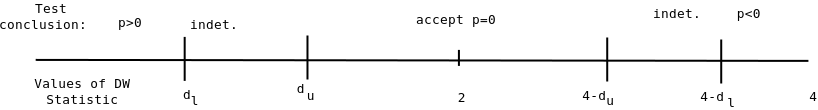 <?xml version="1.0"?>
<diagram xmlns:dia="http://www.lysator.liu.se/~alla/dia/">
  <diagramdata>
    <attribute name="background">
      <color val="#ffffff"/>
    </attribute>
    <attribute name="paper">
      <composite type="paper">
        <attribute name="name">
          <string>#A4#</string>
        </attribute>
        <attribute name="tmargin">
          <real val="2.82"/>
        </attribute>
        <attribute name="bmargin">
          <real val="2.82"/>
        </attribute>
        <attribute name="lmargin">
          <real val="2.82"/>
        </attribute>
        <attribute name="rmargin">
          <real val="2.82"/>
        </attribute>
        <attribute name="is_portrait">
          <boolean val="true"/>
        </attribute>
        <attribute name="scaling">
          <real val="1"/>
        </attribute>
        <attribute name="fitto">
          <boolean val="false"/>
        </attribute>
      </composite>
    </attribute>
    <attribute name="grid">
      <composite type="grid">
        <attribute name="width_x">
          <real val="1"/>
        </attribute>
        <attribute name="width_y">
          <real val="1"/>
        </attribute>
        <attribute name="visible_x">
          <int val="1"/>
        </attribute>
        <attribute name="visible_y">
          <int val="1"/>
        </attribute>
      </composite>
    </attribute>
    <attribute name="guides">
      <composite type="guides">
        <attribute name="hguides"/>
        <attribute name="vguides"/>
      </composite>
    </attribute>
  </diagramdata>
  <layer name="Background" visible="true">
    <object type="Standard - Line" version="0" id="O0">
      <attribute name="obj_pos">
        <point val="0.75,12.35"/>
      </attribute>
      <attribute name="obj_bb">
        <rectangle val="0.7,12.3;39.437,12.45"/>
      </attribute>
      <attribute name="conn_endpoints">
        <point val="0.75,12.35"/>
        <point val="39.387,12.4"/>
      </attribute>
      <attribute name="numcp">
        <int val="1"/>
      </attribute>
    </object>
    <object type="Standard - Line" version="0" id="O1">
      <attribute name="obj_pos">
        <point val="8.2,11.2"/>
      </attribute>
      <attribute name="obj_bb">
        <rectangle val="8.15,11.15;8.25,13.45"/>
      </attribute>
      <attribute name="conn_endpoints">
        <point val="8.2,11.2"/>
        <point val="8.2,13.4"/>
      </attribute>
      <attribute name="numcp">
        <int val="1"/>
      </attribute>
    </object>
    <object type="Standard - Line" version="0" id="O2">
      <attribute name="obj_pos">
        <point val="14.34,11.13"/>
      </attribute>
      <attribute name="obj_bb">
        <rectangle val="14.29,11.08;14.39,13.38"/>
      </attribute>
      <attribute name="conn_endpoints">
        <point val="14.34,11.13"/>
        <point val="14.34,13.33"/>
      </attribute>
      <attribute name="numcp">
        <int val="1"/>
      </attribute>
    </object>
    <object type="Standard - Line" version="0" id="O3">
      <attribute name="obj_pos">
        <point val="21.912,11.85"/>
      </attribute>
      <attribute name="obj_bb">
        <rectangle val="21.862,11.8;21.962,12.7"/>
      </attribute>
      <attribute name="conn_endpoints">
        <point val="21.912,11.85"/>
        <point val="21.912,12.65"/>
      </attribute>
      <attribute name="numcp">
        <int val="1"/>
      </attribute>
    </object>
    <object type="Standard - Line" version="0" id="O4">
      <attribute name="obj_pos">
        <point val="29.327,11.23"/>
      </attribute>
      <attribute name="obj_bb">
        <rectangle val="29.277,11.18;29.377,13.48"/>
      </attribute>
      <attribute name="conn_endpoints">
        <point val="29.327,11.23"/>
        <point val="29.327,13.43"/>
      </attribute>
      <attribute name="numcp">
        <int val="1"/>
      </attribute>
    </object>
    <object type="Standard - Line" version="0" id="O5">
      <attribute name="obj_pos">
        <point val="35.027,11.33"/>
      </attribute>
      <attribute name="obj_bb">
        <rectangle val="34.977,11.28;35.077,13.58"/>
      </attribute>
      <attribute name="conn_endpoints">
        <point val="35.027,11.33"/>
        <point val="35.027,13.53"/>
      </attribute>
      <attribute name="numcp">
        <int val="1"/>
      </attribute>
    </object>
    <object type="Standard - Text" version="0" id="O6">
      <attribute name="obj_pos">
        <point val="8.303,14.3"/>
      </attribute>
      <attribute name="obj_bb">
        <rectangle val="7.961,13.705;8.646,14.505"/>
      </attribute>
      <attribute name="text">
        <composite type="text">
          <attribute name="string">
            <string>#d#</string>
          </attribute>
          <attribute name="font">
            <font name="Courier"/>
          </attribute>
          <attribute name="height">
            <real val="0.8"/>
          </attribute>
          <attribute name="pos">
            <point val="8.303,14.3"/>
          </attribute>
          <attribute name="color">
            <color val="#000000"/>
          </attribute>
          <attribute name="alignment">
            <enum val="1"/>
          </attribute>
        </composite>
      </attribute>
    </object>
    <object type="Standard - Text" version="0" id="O7">
      <attribute name="obj_pos">
        <point val="8.703,14.6"/>
      </attribute>
      <attribute name="obj_bb">
        <rectangle val="8.361,14.005;9.046,14.805"/>
      </attribute>
      <attribute name="text">
        <composite type="text">
          <attribute name="string">
            <string>#l#</string>
          </attribute>
          <attribute name="font">
            <font name="Courier"/>
          </attribute>
          <attribute name="height">
            <real val="0.8"/>
          </attribute>
          <attribute name="pos">
            <point val="8.703,14.6"/>
          </attribute>
          <attribute name="color">
            <color val="#000000"/>
          </attribute>
          <attribute name="alignment">
            <enum val="1"/>
          </attribute>
        </composite>
      </attribute>
    </object>
    <object type="Standard - Text" version="0" id="O8">
      <attribute name="obj_pos">
        <point val="14.003,14"/>
      </attribute>
      <attribute name="obj_bb">
        <rectangle val="13.661,13.405;14.346,14.205"/>
      </attribute>
      <attribute name="text">
        <composite type="text">
          <attribute name="string">
            <string>#d#</string>
          </attribute>
          <attribute name="font">
            <font name="Courier"/>
          </attribute>
          <attribute name="height">
            <real val="0.8"/>
          </attribute>
          <attribute name="pos">
            <point val="14.003,14"/>
          </attribute>
          <attribute name="color">
            <color val="#000000"/>
          </attribute>
          <attribute name="alignment">
            <enum val="1"/>
          </attribute>
        </composite>
      </attribute>
    </object>
    <object type="Standard - Text" version="0" id="O9">
      <attribute name="obj_pos">
        <point val="14.503,14.35"/>
      </attribute>
      <attribute name="obj_bb">
        <rectangle val="14.161,13.755;14.846,14.555"/>
      </attribute>
      <attribute name="text">
        <composite type="text">
          <attribute name="string">
            <string>#u#</string>
          </attribute>
          <attribute name="font">
            <font name="Courier"/>
          </attribute>
          <attribute name="height">
            <real val="0.8"/>
          </attribute>
          <attribute name="pos">
            <point val="14.503,14.35"/>
          </attribute>
          <attribute name="color">
            <color val="#000000"/>
          </attribute>
          <attribute name="alignment">
            <enum val="1"/>
          </attribute>
        </composite>
      </attribute>
    </object>
    <object type="Standard - Text" version="0" id="O10">
      <attribute name="obj_pos">
        <point val="22.053,14.45"/>
      </attribute>
      <attribute name="obj_bb">
        <rectangle val="21.711,13.855;22.396,14.655"/>
      </attribute>
      <attribute name="text">
        <composite type="text">
          <attribute name="string">
            <string>#2#</string>
          </attribute>
          <attribute name="font">
            <font name="Courier"/>
          </attribute>
          <attribute name="height">
            <real val="0.8"/>
          </attribute>
          <attribute name="pos">
            <point val="22.053,14.45"/>
          </attribute>
          <attribute name="color">
            <color val="#000000"/>
          </attribute>
          <attribute name="alignment">
            <enum val="1"/>
          </attribute>
        </composite>
      </attribute>
    </object>
    <object type="Standard - Text" version="0" id="O11">
      <attribute name="obj_pos">
        <point val="28.678,14.35"/>
      </attribute>
      <attribute name="obj_bb">
        <rectangle val="27.851,13.755;29.505,14.555"/>
      </attribute>
      <attribute name="text">
        <composite type="text">
          <attribute name="string">
            <string>#4-d#</string>
          </attribute>
          <attribute name="font">
            <font name="Courier"/>
          </attribute>
          <attribute name="height">
            <real val="0.8"/>
          </attribute>
          <attribute name="pos">
            <point val="28.678,14.35"/>
          </attribute>
          <attribute name="color">
            <color val="#000000"/>
          </attribute>
          <attribute name="alignment">
            <enum val="1"/>
          </attribute>
        </composite>
      </attribute>
    </object>
    <object type="Standard - Text" version="0" id="O12">
      <attribute name="obj_pos">
        <point val="34.578,14.4"/>
      </attribute>
      <attribute name="obj_bb">
        <rectangle val="33.751,13.805;35.405,14.605"/>
      </attribute>
      <attribute name="text">
        <composite type="text">
          <attribute name="string">
            <string>#4-d#</string>
          </attribute>
          <attribute name="font">
            <font name="Courier"/>
          </attribute>
          <attribute name="height">
            <real val="0.8"/>
          </attribute>
          <attribute name="pos">
            <point val="34.578,14.4"/>
          </attribute>
          <attribute name="color">
            <color val="#000000"/>
          </attribute>
          <attribute name="alignment">
            <enum val="1"/>
          </attribute>
        </composite>
      </attribute>
    </object>
    <object type="Standard - Text" version="0" id="O13">
      <attribute name="obj_pos">
        <point val="29.478,14.6"/>
      </attribute>
      <attribute name="obj_bb">
        <rectangle val="29.136,14.005;29.82,14.805"/>
      </attribute>
      <attribute name="text">
        <composite type="text">
          <attribute name="string">
            <string>#u#</string>
          </attribute>
          <attribute name="font">
            <font name="Courier"/>
          </attribute>
          <attribute name="height">
            <real val="0.8"/>
          </attribute>
          <attribute name="pos">
            <point val="29.478,14.6"/>
          </attribute>
          <attribute name="color">
            <color val="#000000"/>
          </attribute>
          <attribute name="alignment">
            <enum val="1"/>
          </attribute>
        </composite>
      </attribute>
    </object>
    <object type="Standard - Text" version="0" id="O14">
      <attribute name="obj_pos">
        <point val="35.528,14.7"/>
      </attribute>
      <attribute name="obj_bb">
        <rectangle val="35.185,14.105;35.87,14.905"/>
      </attribute>
      <attribute name="text">
        <composite type="text">
          <attribute name="string">
            <string>#l#</string>
          </attribute>
          <attribute name="font">
            <font name="Courier"/>
          </attribute>
          <attribute name="height">
            <real val="0.8"/>
          </attribute>
          <attribute name="pos">
            <point val="35.528,14.7"/>
          </attribute>
          <attribute name="color">
            <color val="#000000"/>
          </attribute>
          <attribute name="alignment">
            <enum val="1"/>
          </attribute>
        </composite>
      </attribute>
    </object>
    <object type="Standard - Text" version="0" id="O15">
      <attribute name="obj_pos">
        <point val="39.628,14.4"/>
      </attribute>
      <attribute name="obj_bb">
        <rectangle val="39.285,13.805;39.97,14.605"/>
      </attribute>
      <attribute name="text">
        <composite type="text">
          <attribute name="string">
            <string>#4#</string>
          </attribute>
          <attribute name="font">
            <font name="Courier"/>
          </attribute>
          <attribute name="height">
            <real val="0.8"/>
          </attribute>
          <attribute name="pos">
            <point val="39.628,14.4"/>
          </attribute>
          <attribute name="color">
            <color val="#000000"/>
          </attribute>
          <attribute name="alignment">
            <enum val="1"/>
          </attribute>
        </composite>
      </attribute>
    </object>
    <object type="Standard - Text" version="0" id="O16">
      <attribute name="obj_pos">
        <point val="3.078,13.75"/>
      </attribute>
      <attribute name="obj_bb">
        <rectangle val="0.069,13.155;6.087,14.755"/>
      </attribute>
      <attribute name="text">
        <composite type="text">
          <attribute name="string">
            <string>#Values of DW
Statistic#</string>
          </attribute>
          <attribute name="font">
            <font name="Courier"/>
          </attribute>
          <attribute name="height">
            <real val="0.8"/>
          </attribute>
          <attribute name="pos">
            <point val="3.078,13.75"/>
          </attribute>
          <attribute name="color">
            <color val="#000000"/>
          </attribute>
          <attribute name="alignment">
            <enum val="1"/>
          </attribute>
        </composite>
      </attribute>
    </object>
    <object type="Standard - Text" version="0" id="O17">
      <attribute name="obj_pos">
        <point val="1.711,10"/>
      </attribute>
      <attribute name="obj_bb">
        <rectangle val="-1.782,9.405;5.205,11.005"/>
      </attribute>
      <attribute name="text">
        <composite type="text">
          <attribute name="string">
            <string>#Test 
conclusion:   #</string>
          </attribute>
          <attribute name="font">
            <font name="Courier"/>
          </attribute>
          <attribute name="height">
            <real val="0.8"/>
          </attribute>
          <attribute name="pos">
            <point val="1.711,10"/>
          </attribute>
          <attribute name="color">
            <color val="#000000"/>
          </attribute>
          <attribute name="alignment">
            <enum val="1"/>
          </attribute>
        </composite>
      </attribute>
    </object>
    <object type="Standard - Text" version="0" id="O18">
      <attribute name="obj_pos">
        <point val="5.461,10.7"/>
      </attribute>
      <attribute name="obj_bb">
        <rectangle val="4.634,10.105;6.289,10.905"/>
      </attribute>
      <attribute name="text">
        <composite type="text">
          <attribute name="string">
            <string>#p&gt;0#</string>
          </attribute>
          <attribute name="font">
            <font name="Courier"/>
          </attribute>
          <attribute name="height">
            <real val="0.8"/>
          </attribute>
          <attribute name="pos">
            <point val="5.461,10.7"/>
          </attribute>
          <attribute name="color">
            <color val="#000000"/>
          </attribute>
          <attribute name="alignment">
            <enum val="1"/>
          </attribute>
        </composite>
      </attribute>
    </object>
    <object type="Standard - Text" version="0" id="O19">
      <attribute name="obj_pos">
        <point val="9.661,10.8"/>
      </attribute>
      <attribute name="obj_bb">
        <rectangle val="8.107,10.205;11.216,11.005"/>
      </attribute>
      <attribute name="text">
        <composite type="text">
          <attribute name="string">
            <string>#indet.#</string>
          </attribute>
          <attribute name="font">
            <font name="Courier"/>
          </attribute>
          <attribute name="height">
            <real val="0.8"/>
          </attribute>
          <attribute name="pos">
            <point val="9.661,10.8"/>
          </attribute>
          <attribute name="color">
            <color val="#000000"/>
          </attribute>
          <attribute name="alignment">
            <enum val="1"/>
          </attribute>
        </composite>
      </attribute>
    </object>
    <object type="Standard - Text" version="0" id="O20">
      <attribute name="obj_pos">
        <point val="21.761,10.55"/>
      </attribute>
      <attribute name="obj_bb">
        <rectangle val="19.237,9.955;24.285,10.755"/>
      </attribute>
      <attribute name="text">
        <composite type="text">
          <attribute name="string">
            <string>#accept p=0#</string>
          </attribute>
          <attribute name="font">
            <font name="Courier"/>
          </attribute>
          <attribute name="height">
            <real val="0.8"/>
          </attribute>
          <attribute name="pos">
            <point val="21.761,10.55"/>
          </attribute>
          <attribute name="color">
            <color val="#000000"/>
          </attribute>
          <attribute name="alignment">
            <enum val="1"/>
          </attribute>
        </composite>
      </attribute>
    </object>
    <object type="Standard - Text" version="0" id="O21">
      <attribute name="obj_pos">
        <point val="32.812,10.25"/>
      </attribute>
      <attribute name="obj_bb">
        <rectangle val="31.257,9.655;34.366,10.455"/>
      </attribute>
      <attribute name="text">
        <composite type="text">
          <attribute name="string">
            <string>#indet.#</string>
          </attribute>
          <attribute name="font">
            <font name="Courier"/>
          </attribute>
          <attribute name="height">
            <real val="0.8"/>
          </attribute>
          <attribute name="pos">
            <point val="32.812,10.25"/>
          </attribute>
          <attribute name="color">
            <color val="#000000"/>
          </attribute>
          <attribute name="alignment">
            <enum val="1"/>
          </attribute>
        </composite>
      </attribute>
    </object>
    <object type="Standard - Text" version="0" id="O22">
      <attribute name="obj_pos">
        <point val="36.409,10.25"/>
      </attribute>
      <attribute name="obj_bb">
        <rectangle val="35.582,9.655;37.236,10.455"/>
      </attribute>
      <attribute name="text">
        <composite type="text">
          <attribute name="string">
            <string>#p&lt;0#</string>
          </attribute>
          <attribute name="font">
            <font name="Courier"/>
          </attribute>
          <attribute name="height">
            <real val="0.8"/>
          </attribute>
          <attribute name="pos">
            <point val="36.409,10.25"/>
          </attribute>
          <attribute name="color">
            <color val="#000000"/>
          </attribute>
          <attribute name="alignment">
            <enum val="1"/>
          </attribute>
        </composite>
      </attribute>
    </object>
  </layer>
</diagram>
